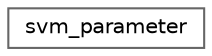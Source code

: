 digraph "Graphical Class Hierarchy"
{
 // LATEX_PDF_SIZE
  bgcolor="transparent";
  edge [fontname=Helvetica,fontsize=10,labelfontname=Helvetica,labelfontsize=10];
  node [fontname=Helvetica,fontsize=10,shape=box,height=0.2,width=0.4];
  rankdir="LR";
  Node0 [id="Node000000",label="svm_parameter",height=0.2,width=0.4,color="grey40", fillcolor="white", style="filled",URL="$d0/d3c/structsvm__parameter.html",tooltip=" "];
}
